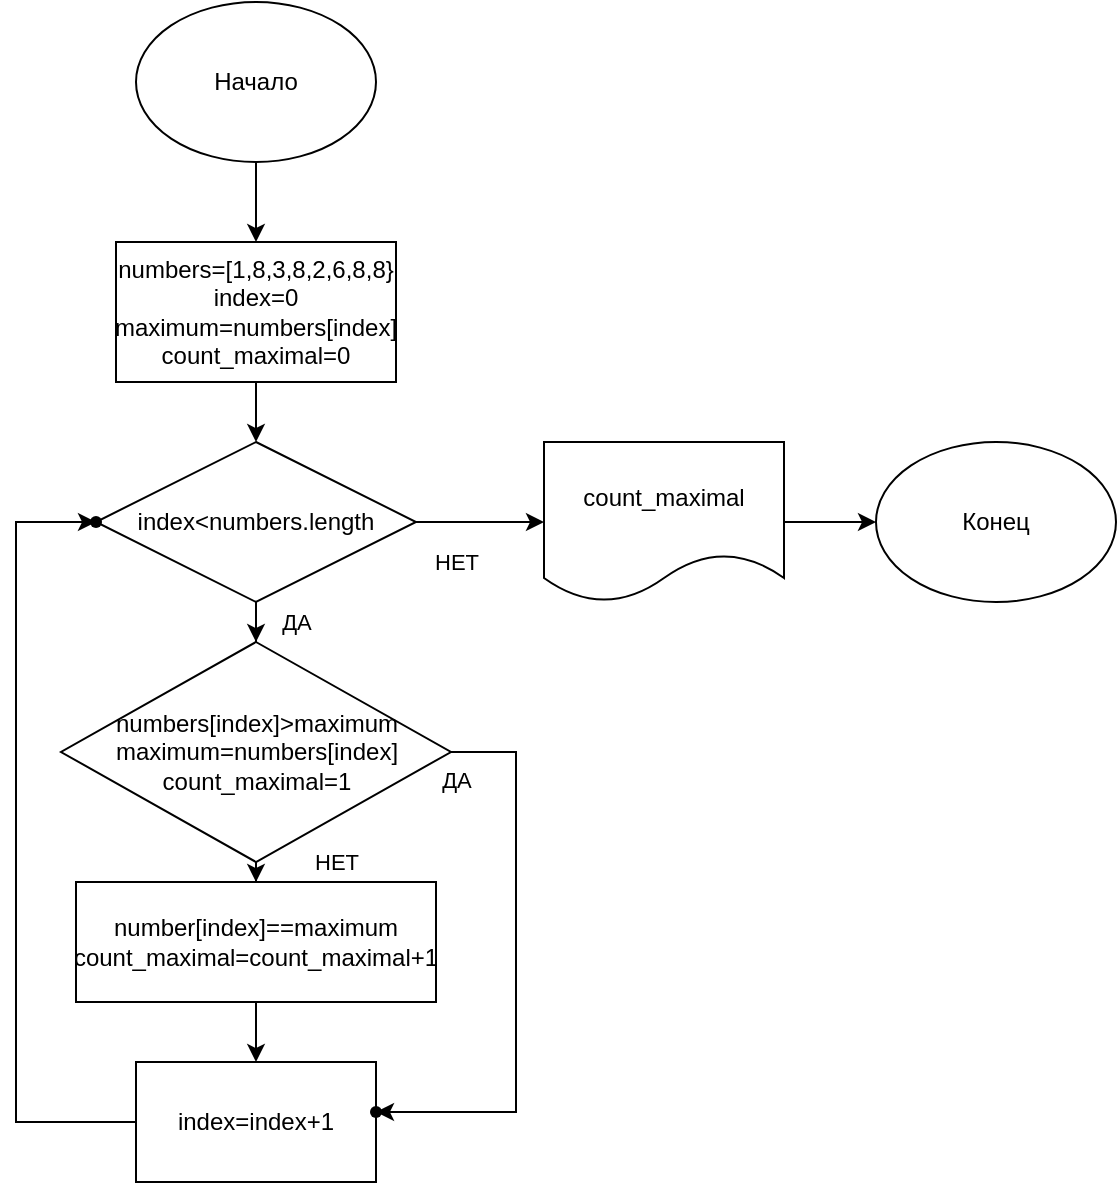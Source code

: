<mxfile version="20.3.7" type="device"><diagram id="C5RBs43oDa-KdzZeNtuy" name="Page-1"><mxGraphModel dx="1504" dy="681" grid="1" gridSize="10" guides="1" tooltips="1" connect="1" arrows="1" fold="1" page="1" pageScale="1" pageWidth="827" pageHeight="1169" math="0" shadow="0"><root><mxCell id="WIyWlLk6GJQsqaUBKTNV-0"/><mxCell id="WIyWlLk6GJQsqaUBKTNV-1" parent="WIyWlLk6GJQsqaUBKTNV-0"/><mxCell id="EeXx-XUii5Wh_Nn-M1cn-13" value="НЕТ" style="edgeStyle=orthogonalEdgeStyle;rounded=0;orthogonalLoop=1;jettySize=auto;html=1;" edge="1" parent="WIyWlLk6GJQsqaUBKTNV-1" source="EeXx-XUii5Wh_Nn-M1cn-0" target="EeXx-XUii5Wh_Nn-M1cn-6"><mxGeometry x="0.714" y="40" relative="1" as="geometry"><mxPoint as="offset"/></mxGeometry></mxCell><mxCell id="EeXx-XUii5Wh_Nn-M1cn-20" value="" style="edgeStyle=orthogonalEdgeStyle;rounded=0;orthogonalLoop=1;jettySize=auto;html=1;entryX=0.702;entryY=0.607;entryDx=0;entryDy=0;entryPerimeter=0;exitX=1;exitY=0.5;exitDx=0;exitDy=0;" edge="1" parent="WIyWlLk6GJQsqaUBKTNV-1" source="EeXx-XUii5Wh_Nn-M1cn-0" target="EeXx-XUii5Wh_Nn-M1cn-19"><mxGeometry relative="1" as="geometry"><mxPoint x="280" y="520" as="targetPoint"/><Array as="points"><mxPoint x="280" y="385"/><mxPoint x="280" y="565"/></Array></mxGeometry></mxCell><mxCell id="EeXx-XUii5Wh_Nn-M1cn-21" value="ДА" style="edgeLabel;html=1;align=center;verticalAlign=middle;resizable=0;points=[];" vertex="1" connectable="0" parent="EeXx-XUii5Wh_Nn-M1cn-20"><mxGeometry x="-0.671" y="3" relative="1" as="geometry"><mxPoint x="-33" as="offset"/></mxGeometry></mxCell><mxCell id="EeXx-XUii5Wh_Nn-M1cn-0" value="numbers[index]&amp;gt;maximum&lt;br&gt;maximum=numbers[index]&lt;br&gt;count_maximal=1" style="rhombus;whiteSpace=wrap;html=1;" vertex="1" parent="WIyWlLk6GJQsqaUBKTNV-1"><mxGeometry x="52.5" y="330" width="195" height="110" as="geometry"/></mxCell><mxCell id="EeXx-XUii5Wh_Nn-M1cn-16" value="" style="edgeStyle=orthogonalEdgeStyle;rounded=0;orthogonalLoop=1;jettySize=auto;html=1;" edge="1" parent="WIyWlLk6GJQsqaUBKTNV-1" source="EeXx-XUii5Wh_Nn-M1cn-2" target="EeXx-XUii5Wh_Nn-M1cn-3"><mxGeometry relative="1" as="geometry"/></mxCell><mxCell id="EeXx-XUii5Wh_Nn-M1cn-2" value="count_maximal" style="shape=document;whiteSpace=wrap;html=1;boundedLbl=1;" vertex="1" parent="WIyWlLk6GJQsqaUBKTNV-1"><mxGeometry x="294" y="230" width="120" height="80" as="geometry"/></mxCell><mxCell id="EeXx-XUii5Wh_Nn-M1cn-3" value="Конец" style="ellipse;whiteSpace=wrap;html=1;" vertex="1" parent="WIyWlLk6GJQsqaUBKTNV-1"><mxGeometry x="460" y="230" width="120" height="80" as="geometry"/></mxCell><mxCell id="EeXx-XUii5Wh_Nn-M1cn-18" value="" style="edgeStyle=orthogonalEdgeStyle;rounded=0;orthogonalLoop=1;jettySize=auto;html=1;" edge="1" parent="WIyWlLk6GJQsqaUBKTNV-1" source="EeXx-XUii5Wh_Nn-M1cn-4" target="EeXx-XUii5Wh_Nn-M1cn-5"><mxGeometry relative="1" as="geometry"/></mxCell><mxCell id="EeXx-XUii5Wh_Nn-M1cn-4" value="Начало" style="ellipse;whiteSpace=wrap;html=1;" vertex="1" parent="WIyWlLk6GJQsqaUBKTNV-1"><mxGeometry x="90" y="10" width="120" height="80" as="geometry"/></mxCell><mxCell id="EeXx-XUii5Wh_Nn-M1cn-17" value="" style="edgeStyle=orthogonalEdgeStyle;rounded=0;orthogonalLoop=1;jettySize=auto;html=1;" edge="1" parent="WIyWlLk6GJQsqaUBKTNV-1" source="EeXx-XUii5Wh_Nn-M1cn-5" target="EeXx-XUii5Wh_Nn-M1cn-7"><mxGeometry relative="1" as="geometry"/></mxCell><mxCell id="EeXx-XUii5Wh_Nn-M1cn-5" value="numbers=[1,8,3,8,2,6,8,8}&lt;br&gt;index=0&lt;br&gt;maximum=numbers[index]&lt;br&gt;count_maximal=0" style="rounded=0;whiteSpace=wrap;html=1;" vertex="1" parent="WIyWlLk6GJQsqaUBKTNV-1"><mxGeometry x="80" y="130" width="140" height="70" as="geometry"/></mxCell><mxCell id="EeXx-XUii5Wh_Nn-M1cn-14" value="" style="edgeStyle=orthogonalEdgeStyle;rounded=0;orthogonalLoop=1;jettySize=auto;html=1;" edge="1" parent="WIyWlLk6GJQsqaUBKTNV-1" source="EeXx-XUii5Wh_Nn-M1cn-6" target="EeXx-XUii5Wh_Nn-M1cn-9"><mxGeometry relative="1" as="geometry"/></mxCell><mxCell id="EeXx-XUii5Wh_Nn-M1cn-6" value="number[index]==maximum&lt;br&gt;count_maximal=count_maximal+1" style="rounded=0;whiteSpace=wrap;html=1;" vertex="1" parent="WIyWlLk6GJQsqaUBKTNV-1"><mxGeometry x="60" y="450" width="180" height="60" as="geometry"/></mxCell><mxCell id="EeXx-XUii5Wh_Nn-M1cn-12" value="ДА" style="edgeStyle=orthogonalEdgeStyle;rounded=0;orthogonalLoop=1;jettySize=auto;html=1;" edge="1" parent="WIyWlLk6GJQsqaUBKTNV-1" source="EeXx-XUii5Wh_Nn-M1cn-7" target="EeXx-XUii5Wh_Nn-M1cn-0"><mxGeometry x="0.667" y="20" relative="1" as="geometry"><mxPoint as="offset"/></mxGeometry></mxCell><mxCell id="EeXx-XUii5Wh_Nn-M1cn-15" value="НЕТ" style="edgeStyle=orthogonalEdgeStyle;rounded=0;orthogonalLoop=1;jettySize=auto;html=1;" edge="1" parent="WIyWlLk6GJQsqaUBKTNV-1"><mxGeometry x="-0.375" y="-20" relative="1" as="geometry"><mxPoint x="230" y="270" as="sourcePoint"/><mxPoint x="294" y="270" as="targetPoint"/><mxPoint as="offset"/></mxGeometry></mxCell><mxCell id="EeXx-XUii5Wh_Nn-M1cn-7" value="index&amp;lt;numbers.length" style="rhombus;whiteSpace=wrap;html=1;" vertex="1" parent="WIyWlLk6GJQsqaUBKTNV-1"><mxGeometry x="70" y="230" width="160" height="80" as="geometry"/></mxCell><mxCell id="EeXx-XUii5Wh_Nn-M1cn-11" value="" style="edgeStyle=orthogonalEdgeStyle;rounded=0;orthogonalLoop=1;jettySize=auto;html=1;entryX=0.46;entryY=0.408;entryDx=0;entryDy=0;entryPerimeter=0;" edge="1" parent="WIyWlLk6GJQsqaUBKTNV-1" source="EeXx-XUii5Wh_Nn-M1cn-9" target="EeXx-XUii5Wh_Nn-M1cn-10"><mxGeometry relative="1" as="geometry"><mxPoint x="-20" y="300" as="targetPoint"/><Array as="points"><mxPoint x="30" y="570"/><mxPoint x="30" y="270"/></Array></mxGeometry></mxCell><mxCell id="EeXx-XUii5Wh_Nn-M1cn-9" value="index=index+1" style="rounded=0;whiteSpace=wrap;html=1;" vertex="1" parent="WIyWlLk6GJQsqaUBKTNV-1"><mxGeometry x="90" y="540" width="120" height="60" as="geometry"/></mxCell><mxCell id="EeXx-XUii5Wh_Nn-M1cn-10" value="" style="shape=waypoint;sketch=0;size=6;pointerEvents=1;points=[];fillColor=default;resizable=0;rotatable=0;perimeter=centerPerimeter;snapToPoint=1;rounded=0;" vertex="1" parent="WIyWlLk6GJQsqaUBKTNV-1"><mxGeometry x="50" y="250" width="40" height="40" as="geometry"/></mxCell><mxCell id="EeXx-XUii5Wh_Nn-M1cn-19" value="" style="shape=waypoint;sketch=0;size=6;pointerEvents=1;points=[];fillColor=default;resizable=0;rotatable=0;perimeter=centerPerimeter;snapToPoint=1;" vertex="1" parent="WIyWlLk6GJQsqaUBKTNV-1"><mxGeometry x="190" y="545" width="40" height="40" as="geometry"/></mxCell></root></mxGraphModel></diagram></mxfile>